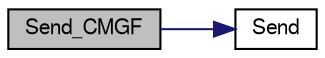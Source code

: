 digraph "Send_CMGF"
{
  edge [fontname="FreeSans",fontsize="10",labelfontname="FreeSans",labelfontsize="10"];
  node [fontname="FreeSans",fontsize="10",shape=record];
  rankdir="LR";
  Node1 [label="Send_CMGF",height=0.2,width=0.4,color="black", fillcolor="grey75", style="filled", fontcolor="black"];
  Node1 -> Node2 [color="midnightblue",fontsize="10",style="solid",fontname="FreeSans"];
  Node2 [label="Send",height=0.2,width=0.4,color="black", fillcolor="white", style="filled",URL="$gsm_8c.html#a7b1f6a663f9fd0a98b42a36f192303d7"];
}

